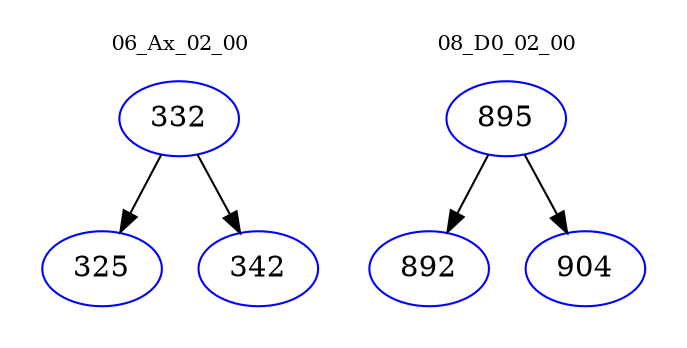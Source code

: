 digraph{
subgraph cluster_0 {
color = white
label = "06_Ax_02_00";
fontsize=10;
T0_332 [label="332", color="blue"]
T0_332 -> T0_325 [color="black"]
T0_325 [label="325", color="blue"]
T0_332 -> T0_342 [color="black"]
T0_342 [label="342", color="blue"]
}
subgraph cluster_1 {
color = white
label = "08_D0_02_00";
fontsize=10;
T1_895 [label="895", color="blue"]
T1_895 -> T1_892 [color="black"]
T1_892 [label="892", color="blue"]
T1_895 -> T1_904 [color="black"]
T1_904 [label="904", color="blue"]
}
}
